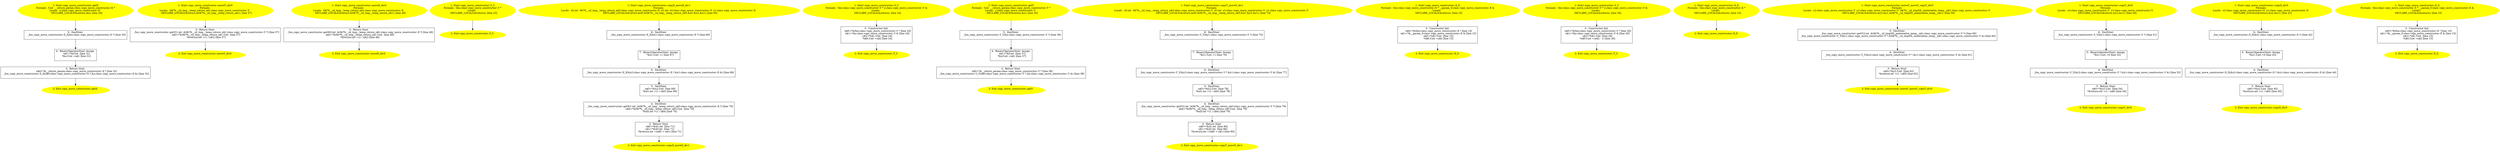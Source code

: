 /* @generated */
digraph iCFG {
"copy_move_constructor::getX{d41d8cd98f00b204e9800998ecf8427e_ZN21copy_move_constructor4getXEi}.00dad5067c368ba669fb710d5cb310c7_5" [label="5:  DeclStmt \n   _fun_copy_move_constructor::X_X(&x:class copy_move_constructor::X *) [line 30]\n " shape="box"]
	

	 "copy_move_constructor::getX{d41d8cd98f00b204e9800998ecf8427e_ZN21copy_move_constructor4getXEi}.00dad5067c368ba669fb710d5cb310c7_5" -> "copy_move_constructor::getX{d41d8cd98f00b204e9800998ecf8427e_ZN21copy_move_constructor4getXEi}.00dad5067c368ba669fb710d5cb310c7_4" ;
"copy_move_constructor::getX{d41d8cd98f00b204e9800998ecf8427e_ZN21copy_move_constructor4getXEi}.00dad5067c368ba669fb710d5cb310c7_4" [label="4:  BinaryOperatorStmt: Assign \n   n$1=*&f:int  [line 31]\n  *&x.f:int =n$1 [line 31]\n " shape="box"]
	

	 "copy_move_constructor::getX{d41d8cd98f00b204e9800998ecf8427e_ZN21copy_move_constructor4getXEi}.00dad5067c368ba669fb710d5cb310c7_4" -> "copy_move_constructor::getX{d41d8cd98f00b204e9800998ecf8427e_ZN21copy_move_constructor4getXEi}.00dad5067c368ba669fb710d5cb310c7_3" ;
"copy_move_constructor::getX{d41d8cd98f00b204e9800998ecf8427e_ZN21copy_move_constructor4getXEi}.00dad5067c368ba669fb710d5cb310c7_3" [label="3:  Return Stmt \n   n$0=*&__return_param:class copy_move_constructor::X * [line 32]\n  _fun_copy_move_constructor::X_X(n$0:class copy_move_constructor::X *,&x:class copy_move_constructor::X &) [line 32]\n " shape="box"]
	

	 "copy_move_constructor::getX{d41d8cd98f00b204e9800998ecf8427e_ZN21copy_move_constructor4getXEi}.00dad5067c368ba669fb710d5cb310c7_3" -> "copy_move_constructor::getX{d41d8cd98f00b204e9800998ecf8427e_ZN21copy_move_constructor4getXEi}.00dad5067c368ba669fb710d5cb310c7_2" ;
"copy_move_constructor::getX{d41d8cd98f00b204e9800998ecf8427e_ZN21copy_move_constructor4getXEi}.00dad5067c368ba669fb710d5cb310c7_2" [label="2: Exit copy_move_constructor::getX \n  " color=yellow style=filled]
	

"copy_move_constructor::getX{d41d8cd98f00b204e9800998ecf8427e_ZN21copy_move_constructor4getXEi}.00dad5067c368ba669fb710d5cb310c7_1" [label="1: Start copy_move_constructor::getX\nFormals:  f:int  __return_param:class copy_move_constructor::X *\nLocals:  x:class copy_move_constructor::X  \n   DECLARE_LOCALS(&return,&x); [line 29]\n " color=yellow style=filled]
	

	 "copy_move_constructor::getX{d41d8cd98f00b204e9800998ecf8427e_ZN21copy_move_constructor4getXEi}.00dad5067c368ba669fb710d5cb310c7_1" -> "copy_move_constructor::getX{d41d8cd98f00b204e9800998ecf8427e_ZN21copy_move_constructor4getXEi}.00dad5067c368ba669fb710d5cb310c7_5" ;
"copy_move_constructor::moveY_div0{d41d8cd98f00b204e9800998ecf8427e_ZN21copy_move_constructor10moveY_.7a545f412923a1583673932ecf1ee3f4_3" [label="3:  Return Stmt \n   _fun_copy_move_constructor::getY(1:int ,&0$?%__sil_tmp__temp_return_n$1:class copy_move_constructor::Y *) [line 57]\n  n$2=*&0$?%__sil_tmp__temp_return_n$1.f:int  [line 57]\n  *&return:int =(1 / n$2) [line 57]\n " shape="box"]
	

	 "copy_move_constructor::moveY_div0{d41d8cd98f00b204e9800998ecf8427e_ZN21copy_move_constructor10moveY_.7a545f412923a1583673932ecf1ee3f4_3" -> "copy_move_constructor::moveY_div0{d41d8cd98f00b204e9800998ecf8427e_ZN21copy_move_constructor10moveY_.7a545f412923a1583673932ecf1ee3f4_2" ;
"copy_move_constructor::moveY_div0{d41d8cd98f00b204e9800998ecf8427e_ZN21copy_move_constructor10moveY_.7a545f412923a1583673932ecf1ee3f4_2" [label="2: Exit copy_move_constructor::moveY_div0 \n  " color=yellow style=filled]
	

"copy_move_constructor::moveY_div0{d41d8cd98f00b204e9800998ecf8427e_ZN21copy_move_constructor10moveY_.7a545f412923a1583673932ecf1ee3f4_1" [label="1: Start copy_move_constructor::moveY_div0\nFormals: \nLocals:  0$?%__sil_tmp__temp_return_n$1:class copy_move_constructor::Y  \n   DECLARE_LOCALS(&return,&0$?%__sil_tmp__temp_return_n$1); [line 57]\n " color=yellow style=filled]
	

	 "copy_move_constructor::moveY_div0{d41d8cd98f00b204e9800998ecf8427e_ZN21copy_move_constructor10moveY_.7a545f412923a1583673932ecf1ee3f4_1" -> "copy_move_constructor::moveY_div0{d41d8cd98f00b204e9800998ecf8427e_ZN21copy_move_constructor10moveY_.7a545f412923a1583673932ecf1ee3f4_3" ;
"copy_move_constructor::moveX_div0{d41d8cd98f00b204e9800998ecf8427e_ZN21copy_move_constructor10moveX_.99c0b67eb8aef735644d369e52acdfba_3" [label="3:  Return Stmt \n   _fun_copy_move_constructor::getX(0:int ,&0$?%__sil_tmp__temp_return_n$1:class copy_move_constructor::X *) [line 48]\n  n$2=*&0$?%__sil_tmp__temp_return_n$1.f:int  [line 48]\n  *&return:int =(1 / n$2) [line 48]\n " shape="box"]
	

	 "copy_move_constructor::moveX_div0{d41d8cd98f00b204e9800998ecf8427e_ZN21copy_move_constructor10moveX_.99c0b67eb8aef735644d369e52acdfba_3" -> "copy_move_constructor::moveX_div0{d41d8cd98f00b204e9800998ecf8427e_ZN21copy_move_constructor10moveX_.99c0b67eb8aef735644d369e52acdfba_2" ;
"copy_move_constructor::moveX_div0{d41d8cd98f00b204e9800998ecf8427e_ZN21copy_move_constructor10moveX_.99c0b67eb8aef735644d369e52acdfba_2" [label="2: Exit copy_move_constructor::moveX_div0 \n  " color=yellow style=filled]
	

"copy_move_constructor::moveX_div0{d41d8cd98f00b204e9800998ecf8427e_ZN21copy_move_constructor10moveX_.99c0b67eb8aef735644d369e52acdfba_1" [label="1: Start copy_move_constructor::moveX_div0\nFormals: \nLocals:  0$?%__sil_tmp__temp_return_n$1:class copy_move_constructor::X  \n   DECLARE_LOCALS(&return,&0$?%__sil_tmp__temp_return_n$1); [line 48]\n " color=yellow style=filled]
	

	 "copy_move_constructor::moveX_div0{d41d8cd98f00b204e9800998ecf8427e_ZN21copy_move_constructor10moveX_.99c0b67eb8aef735644d369e52acdfba_1" -> "copy_move_constructor::moveX_div0{d41d8cd98f00b204e9800998ecf8427e_ZN21copy_move_constructor10moveX_.99c0b67eb8aef735644d369e52acdfba_3" ;
"copy_move_constructor::Y_Y{_ZN21copy_move_constructor1YC1Ev}.eee3477952b6b0c121f13c26764fcc89_2" [label="2: Exit copy_move_constructor::Y_Y \n  " color=yellow style=filled]
	

"copy_move_constructor::Y_Y{_ZN21copy_move_constructor1YC1Ev}.eee3477952b6b0c121f13c26764fcc89_1" [label="1: Start copy_move_constructor::Y_Y\nFormals:  this:class copy_move_constructor::Y *\nLocals:  \n   DECLARE_LOCALS(&return); [line 23]\n " color=yellow style=filled]
	

	 "copy_move_constructor::Y_Y{_ZN21copy_move_constructor1YC1Ev}.eee3477952b6b0c121f13c26764fcc89_1" -> "copy_move_constructor::Y_Y{_ZN21copy_move_constructor1YC1Ev}.eee3477952b6b0c121f13c26764fcc89_2" ;
"copy_move_constructor::copyX_moveX_div1{d41d8cd98f00b204e9800998ecf8427e_ZN21copy_move_constructor16.6818480c14ebda6d041f6ae3e2f2de73_8" [label="8:  DeclStmt \n   _fun_copy_move_constructor::X_X(&x1:class copy_move_constructor::X *) [line 66]\n " shape="box"]
	

	 "copy_move_constructor::copyX_moveX_div1{d41d8cd98f00b204e9800998ecf8427e_ZN21copy_move_constructor16.6818480c14ebda6d041f6ae3e2f2de73_8" -> "copy_move_constructor::copyX_moveX_div1{d41d8cd98f00b204e9800998ecf8427e_ZN21copy_move_constructor16.6818480c14ebda6d041f6ae3e2f2de73_7" ;
"copy_move_constructor::copyX_moveX_div1{d41d8cd98f00b204e9800998ecf8427e_ZN21copy_move_constructor16.6818480c14ebda6d041f6ae3e2f2de73_7" [label="7:  BinaryOperatorStmt: Assign \n   *&x1.f:int =1 [line 67]\n " shape="box"]
	

	 "copy_move_constructor::copyX_moveX_div1{d41d8cd98f00b204e9800998ecf8427e_ZN21copy_move_constructor16.6818480c14ebda6d041f6ae3e2f2de73_7" -> "copy_move_constructor::copyX_moveX_div1{d41d8cd98f00b204e9800998ecf8427e_ZN21copy_move_constructor16.6818480c14ebda6d041f6ae3e2f2de73_6" ;
"copy_move_constructor::copyX_moveX_div1{d41d8cd98f00b204e9800998ecf8427e_ZN21copy_move_constructor16.6818480c14ebda6d041f6ae3e2f2de73_6" [label="6:  DeclStmt \n   _fun_copy_move_constructor::X_X(&x2:class copy_move_constructor::X *,&x1:class copy_move_constructor::X &) [line 68]\n " shape="box"]
	

	 "copy_move_constructor::copyX_moveX_div1{d41d8cd98f00b204e9800998ecf8427e_ZN21copy_move_constructor16.6818480c14ebda6d041f6ae3e2f2de73_6" -> "copy_move_constructor::copyX_moveX_div1{d41d8cd98f00b204e9800998ecf8427e_ZN21copy_move_constructor16.6818480c14ebda6d041f6ae3e2f2de73_5" ;
"copy_move_constructor::copyX_moveX_div1{d41d8cd98f00b204e9800998ecf8427e_ZN21copy_move_constructor16.6818480c14ebda6d041f6ae3e2f2de73_5" [label="5:  DeclStmt \n   n$5=*&x2.f:int  [line 69]\n  *&d1:int =(1 / n$5) [line 69]\n " shape="box"]
	

	 "copy_move_constructor::copyX_moveX_div1{d41d8cd98f00b204e9800998ecf8427e_ZN21copy_move_constructor16.6818480c14ebda6d041f6ae3e2f2de73_5" -> "copy_move_constructor::copyX_moveX_div1{d41d8cd98f00b204e9800998ecf8427e_ZN21copy_move_constructor16.6818480c14ebda6d041f6ae3e2f2de73_4" ;
"copy_move_constructor::copyX_moveX_div1{d41d8cd98f00b204e9800998ecf8427e_ZN21copy_move_constructor16.6818480c14ebda6d041f6ae3e2f2de73_4" [label="4:  DeclStmt \n   _fun_copy_move_constructor::getX(1:int ,&0$?%__sil_tmp__temp_return_n$3:class copy_move_constructor::X *) [line 70]\n  n$4=*&0$?%__sil_tmp__temp_return_n$3.f:int  [line 70]\n  *&d2:int =(1 / n$4) [line 70]\n " shape="box"]
	

	 "copy_move_constructor::copyX_moveX_div1{d41d8cd98f00b204e9800998ecf8427e_ZN21copy_move_constructor16.6818480c14ebda6d041f6ae3e2f2de73_4" -> "copy_move_constructor::copyX_moveX_div1{d41d8cd98f00b204e9800998ecf8427e_ZN21copy_move_constructor16.6818480c14ebda6d041f6ae3e2f2de73_3" ;
"copy_move_constructor::copyX_moveX_div1{d41d8cd98f00b204e9800998ecf8427e_ZN21copy_move_constructor16.6818480c14ebda6d041f6ae3e2f2de73_3" [label="3:  Return Stmt \n   n$0=*&d1:int  [line 71]\n  n$1=*&d2:int  [line 71]\n  *&return:int =(n$0 + n$1) [line 71]\n " shape="box"]
	

	 "copy_move_constructor::copyX_moveX_div1{d41d8cd98f00b204e9800998ecf8427e_ZN21copy_move_constructor16.6818480c14ebda6d041f6ae3e2f2de73_3" -> "copy_move_constructor::copyX_moveX_div1{d41d8cd98f00b204e9800998ecf8427e_ZN21copy_move_constructor16.6818480c14ebda6d041f6ae3e2f2de73_2" ;
"copy_move_constructor::copyX_moveX_div1{d41d8cd98f00b204e9800998ecf8427e_ZN21copy_move_constructor16.6818480c14ebda6d041f6ae3e2f2de73_2" [label="2: Exit copy_move_constructor::copyX_moveX_div1 \n  " color=yellow style=filled]
	

"copy_move_constructor::copyX_moveX_div1{d41d8cd98f00b204e9800998ecf8427e_ZN21copy_move_constructor16.6818480c14ebda6d041f6ae3e2f2de73_1" [label="1: Start copy_move_constructor::copyX_moveX_div1\nFormals: \nLocals:  d2:int  0$?%__sil_tmp__temp_return_n$3:class copy_move_constructor::X  d1:int  x2:class copy_move_constructor::X  x1:class copy_move_constructor::X  \n   DECLARE_LOCALS(&return,&d2,&0$?%__sil_tmp__temp_return_n$3,&d1,&x2,&x1); [line 65]\n " color=yellow style=filled]
	

	 "copy_move_constructor::copyX_moveX_div1{d41d8cd98f00b204e9800998ecf8427e_ZN21copy_move_constructor16.6818480c14ebda6d041f6ae3e2f2de73_1" -> "copy_move_constructor::copyX_moveX_div1{d41d8cd98f00b204e9800998ecf8427e_ZN21copy_move_constructor16.6818480c14ebda6d041f6ae3e2f2de73_8" ;
"copy_move_constructor::Y_Y{_ZN21copy_move_constructor1YC1ERKS0_}.a1bb59feb4c97e47fb0df8989fc1ca51_3" [label="3:  Constructor Init \n   n$0=*&this:class copy_move_constructor::Y * [line 24]\n  n$1=*&y:class copy_move_constructor::Y & [line 24]\n  n$2=*n$1.f:int  [line 24]\n  *n$0.f:int =n$2 [line 24]\n " shape="box"]
	

	 "copy_move_constructor::Y_Y{_ZN21copy_move_constructor1YC1ERKS0_}.a1bb59feb4c97e47fb0df8989fc1ca51_3" -> "copy_move_constructor::Y_Y{_ZN21copy_move_constructor1YC1ERKS0_}.a1bb59feb4c97e47fb0df8989fc1ca51_2" ;
"copy_move_constructor::Y_Y{_ZN21copy_move_constructor1YC1ERKS0_}.a1bb59feb4c97e47fb0df8989fc1ca51_2" [label="2: Exit copy_move_constructor::Y_Y \n  " color=yellow style=filled]
	

"copy_move_constructor::Y_Y{_ZN21copy_move_constructor1YC1ERKS0_}.a1bb59feb4c97e47fb0df8989fc1ca51_1" [label="1: Start copy_move_constructor::Y_Y\nFormals:  this:class copy_move_constructor::Y * y:class copy_move_constructor::Y &\nLocals:  \n   DECLARE_LOCALS(&return); [line 24]\n " color=yellow style=filled]
	

	 "copy_move_constructor::Y_Y{_ZN21copy_move_constructor1YC1ERKS0_}.a1bb59feb4c97e47fb0df8989fc1ca51_1" -> "copy_move_constructor::Y_Y{_ZN21copy_move_constructor1YC1ERKS0_}.a1bb59feb4c97e47fb0df8989fc1ca51_3" ;
"copy_move_constructor::getY{d41d8cd98f00b204e9800998ecf8427e_ZN21copy_move_constructor4getYEi}.faf5e349d9e93a3fbe406ba124a7d736_5" [label="5:  DeclStmt \n   _fun_copy_move_constructor::Y_Y(&y:class copy_move_constructor::Y *) [line 36]\n " shape="box"]
	

	 "copy_move_constructor::getY{d41d8cd98f00b204e9800998ecf8427e_ZN21copy_move_constructor4getYEi}.faf5e349d9e93a3fbe406ba124a7d736_5" -> "copy_move_constructor::getY{d41d8cd98f00b204e9800998ecf8427e_ZN21copy_move_constructor4getYEi}.faf5e349d9e93a3fbe406ba124a7d736_4" ;
"copy_move_constructor::getY{d41d8cd98f00b204e9800998ecf8427e_ZN21copy_move_constructor4getYEi}.faf5e349d9e93a3fbe406ba124a7d736_4" [label="4:  BinaryOperatorStmt: Assign \n   n$1=*&f:int  [line 37]\n  *&y.f:int =n$1 [line 37]\n " shape="box"]
	

	 "copy_move_constructor::getY{d41d8cd98f00b204e9800998ecf8427e_ZN21copy_move_constructor4getYEi}.faf5e349d9e93a3fbe406ba124a7d736_4" -> "copy_move_constructor::getY{d41d8cd98f00b204e9800998ecf8427e_ZN21copy_move_constructor4getYEi}.faf5e349d9e93a3fbe406ba124a7d736_3" ;
"copy_move_constructor::getY{d41d8cd98f00b204e9800998ecf8427e_ZN21copy_move_constructor4getYEi}.faf5e349d9e93a3fbe406ba124a7d736_3" [label="3:  Return Stmt \n   n$0=*&__return_param:class copy_move_constructor::Y * [line 38]\n  _fun_copy_move_constructor::Y_Y(n$0:class copy_move_constructor::Y *,&y:class copy_move_constructor::Y &) [line 38]\n " shape="box"]
	

	 "copy_move_constructor::getY{d41d8cd98f00b204e9800998ecf8427e_ZN21copy_move_constructor4getYEi}.faf5e349d9e93a3fbe406ba124a7d736_3" -> "copy_move_constructor::getY{d41d8cd98f00b204e9800998ecf8427e_ZN21copy_move_constructor4getYEi}.faf5e349d9e93a3fbe406ba124a7d736_2" ;
"copy_move_constructor::getY{d41d8cd98f00b204e9800998ecf8427e_ZN21copy_move_constructor4getYEi}.faf5e349d9e93a3fbe406ba124a7d736_2" [label="2: Exit copy_move_constructor::getY \n  " color=yellow style=filled]
	

"copy_move_constructor::getY{d41d8cd98f00b204e9800998ecf8427e_ZN21copy_move_constructor4getYEi}.faf5e349d9e93a3fbe406ba124a7d736_1" [label="1: Start copy_move_constructor::getY\nFormals:  f:int  __return_param:class copy_move_constructor::Y *\nLocals:  y:class copy_move_constructor::Y  \n   DECLARE_LOCALS(&return,&y); [line 35]\n " color=yellow style=filled]
	

	 "copy_move_constructor::getY{d41d8cd98f00b204e9800998ecf8427e_ZN21copy_move_constructor4getYEi}.faf5e349d9e93a3fbe406ba124a7d736_1" -> "copy_move_constructor::getY{d41d8cd98f00b204e9800998ecf8427e_ZN21copy_move_constructor4getYEi}.faf5e349d9e93a3fbe406ba124a7d736_5" ;
"copy_move_constructor::copyY_moveY_div1{d41d8cd98f00b204e9800998ecf8427e_ZN21copy_move_constructor16.08592d3e50a2c3394f35cee31e9b17c2_8" [label="8:  DeclStmt \n   _fun_copy_move_constructor::Y_Y(&y1:class copy_move_constructor::Y *) [line 75]\n " shape="box"]
	

	 "copy_move_constructor::copyY_moveY_div1{d41d8cd98f00b204e9800998ecf8427e_ZN21copy_move_constructor16.08592d3e50a2c3394f35cee31e9b17c2_8" -> "copy_move_constructor::copyY_moveY_div1{d41d8cd98f00b204e9800998ecf8427e_ZN21copy_move_constructor16.08592d3e50a2c3394f35cee31e9b17c2_7" ;
"copy_move_constructor::copyY_moveY_div1{d41d8cd98f00b204e9800998ecf8427e_ZN21copy_move_constructor16.08592d3e50a2c3394f35cee31e9b17c2_7" [label="7:  BinaryOperatorStmt: Assign \n   *&y1.f:int =1 [line 76]\n " shape="box"]
	

	 "copy_move_constructor::copyY_moveY_div1{d41d8cd98f00b204e9800998ecf8427e_ZN21copy_move_constructor16.08592d3e50a2c3394f35cee31e9b17c2_7" -> "copy_move_constructor::copyY_moveY_div1{d41d8cd98f00b204e9800998ecf8427e_ZN21copy_move_constructor16.08592d3e50a2c3394f35cee31e9b17c2_6" ;
"copy_move_constructor::copyY_moveY_div1{d41d8cd98f00b204e9800998ecf8427e_ZN21copy_move_constructor16.08592d3e50a2c3394f35cee31e9b17c2_6" [label="6:  DeclStmt \n   _fun_copy_move_constructor::Y_Y(&y2:class copy_move_constructor::Y *,&y1:class copy_move_constructor::Y &) [line 77]\n " shape="box"]
	

	 "copy_move_constructor::copyY_moveY_div1{d41d8cd98f00b204e9800998ecf8427e_ZN21copy_move_constructor16.08592d3e50a2c3394f35cee31e9b17c2_6" -> "copy_move_constructor::copyY_moveY_div1{d41d8cd98f00b204e9800998ecf8427e_ZN21copy_move_constructor16.08592d3e50a2c3394f35cee31e9b17c2_5" ;
"copy_move_constructor::copyY_moveY_div1{d41d8cd98f00b204e9800998ecf8427e_ZN21copy_move_constructor16.08592d3e50a2c3394f35cee31e9b17c2_5" [label="5:  DeclStmt \n   n$5=*&y2.f:int  [line 78]\n  *&d1:int =(1 / n$5) [line 78]\n " shape="box"]
	

	 "copy_move_constructor::copyY_moveY_div1{d41d8cd98f00b204e9800998ecf8427e_ZN21copy_move_constructor16.08592d3e50a2c3394f35cee31e9b17c2_5" -> "copy_move_constructor::copyY_moveY_div1{d41d8cd98f00b204e9800998ecf8427e_ZN21copy_move_constructor16.08592d3e50a2c3394f35cee31e9b17c2_4" ;
"copy_move_constructor::copyY_moveY_div1{d41d8cd98f00b204e9800998ecf8427e_ZN21copy_move_constructor16.08592d3e50a2c3394f35cee31e9b17c2_4" [label="4:  DeclStmt \n   _fun_copy_move_constructor::getY(2:int ,&0$?%__sil_tmp__temp_return_n$3:class copy_move_constructor::Y *) [line 79]\n  n$4=*&0$?%__sil_tmp__temp_return_n$3.f:int  [line 79]\n  *&d2:int =(1 / n$4) [line 79]\n " shape="box"]
	

	 "copy_move_constructor::copyY_moveY_div1{d41d8cd98f00b204e9800998ecf8427e_ZN21copy_move_constructor16.08592d3e50a2c3394f35cee31e9b17c2_4" -> "copy_move_constructor::copyY_moveY_div1{d41d8cd98f00b204e9800998ecf8427e_ZN21copy_move_constructor16.08592d3e50a2c3394f35cee31e9b17c2_3" ;
"copy_move_constructor::copyY_moveY_div1{d41d8cd98f00b204e9800998ecf8427e_ZN21copy_move_constructor16.08592d3e50a2c3394f35cee31e9b17c2_3" [label="3:  Return Stmt \n   n$0=*&d1:int  [line 80]\n  n$1=*&d2:int  [line 80]\n  *&return:int =(n$0 + n$1) [line 80]\n " shape="box"]
	

	 "copy_move_constructor::copyY_moveY_div1{d41d8cd98f00b204e9800998ecf8427e_ZN21copy_move_constructor16.08592d3e50a2c3394f35cee31e9b17c2_3" -> "copy_move_constructor::copyY_moveY_div1{d41d8cd98f00b204e9800998ecf8427e_ZN21copy_move_constructor16.08592d3e50a2c3394f35cee31e9b17c2_2" ;
"copy_move_constructor::copyY_moveY_div1{d41d8cd98f00b204e9800998ecf8427e_ZN21copy_move_constructor16.08592d3e50a2c3394f35cee31e9b17c2_2" [label="2: Exit copy_move_constructor::copyY_moveY_div1 \n  " color=yellow style=filled]
	

"copy_move_constructor::copyY_moveY_div1{d41d8cd98f00b204e9800998ecf8427e_ZN21copy_move_constructor16.08592d3e50a2c3394f35cee31e9b17c2_1" [label="1: Start copy_move_constructor::copyY_moveY_div1\nFormals: \nLocals:  d2:int  0$?%__sil_tmp__temp_return_n$3:class copy_move_constructor::Y  d1:int  y2:class copy_move_constructor::Y  y1:class copy_move_constructor::Y  \n   DECLARE_LOCALS(&return,&d2,&0$?%__sil_tmp__temp_return_n$3,&d1,&y2,&y1); [line 74]\n " color=yellow style=filled]
	

	 "copy_move_constructor::copyY_moveY_div1{d41d8cd98f00b204e9800998ecf8427e_ZN21copy_move_constructor16.08592d3e50a2c3394f35cee31e9b17c2_1" -> "copy_move_constructor::copyY_moveY_div1{d41d8cd98f00b204e9800998ecf8427e_ZN21copy_move_constructor16.08592d3e50a2c3394f35cee31e9b17c2_8" ;
"copy_move_constructor::X_X{_ZN21copy_move_constructor1XC1ERKS0_}.938921af7dd4069cf40dd76f4a734a03_3" [label="3:  Constructor Init \n   n$0=*&this:class copy_move_constructor::X * [line 15]\n  n$1=*&__param_0:class copy_move_constructor::X & [line 15]\n  n$2=*n$1.f:int  [line 15]\n  *n$0.f:int =n$2 [line 15]\n " shape="box"]
	

	 "copy_move_constructor::X_X{_ZN21copy_move_constructor1XC1ERKS0_}.938921af7dd4069cf40dd76f4a734a03_3" -> "copy_move_constructor::X_X{_ZN21copy_move_constructor1XC1ERKS0_}.938921af7dd4069cf40dd76f4a734a03_2" ;
"copy_move_constructor::X_X{_ZN21copy_move_constructor1XC1ERKS0_}.938921af7dd4069cf40dd76f4a734a03_2" [label="2: Exit copy_move_constructor::X_X \n  " color=yellow style=filled]
	

"copy_move_constructor::X_X{_ZN21copy_move_constructor1XC1ERKS0_}.938921af7dd4069cf40dd76f4a734a03_1" [label="1: Start copy_move_constructor::X_X\nFormals:  this:class copy_move_constructor::X * __param_0:class copy_move_constructor::X &\nLocals:  \n   DECLARE_LOCALS(&return); [line 15]\n " color=yellow style=filled]
	

	 "copy_move_constructor::X_X{_ZN21copy_move_constructor1XC1ERKS0_}.938921af7dd4069cf40dd76f4a734a03_1" -> "copy_move_constructor::X_X{_ZN21copy_move_constructor1XC1ERKS0_}.938921af7dd4069cf40dd76f4a734a03_3" ;
"copy_move_constructor::Y_Y{_ZN21copy_move_constructor1YC1EOKS0_}.5f8ffb0efd14c4e2a52eda68cb73ab09_3" [label="3:  Constructor Init \n   n$0=*&this:class copy_move_constructor::Y * [line 26]\n  n$1=*&y:class copy_move_constructor::Y & [line 26]\n  n$2=*n$1.f:int  [line 26]\n  *n$0.f:int =(n$2 - 1) [line 26]\n " shape="box"]
	

	 "copy_move_constructor::Y_Y{_ZN21copy_move_constructor1YC1EOKS0_}.5f8ffb0efd14c4e2a52eda68cb73ab09_3" -> "copy_move_constructor::Y_Y{_ZN21copy_move_constructor1YC1EOKS0_}.5f8ffb0efd14c4e2a52eda68cb73ab09_2" ;
"copy_move_constructor::Y_Y{_ZN21copy_move_constructor1YC1EOKS0_}.5f8ffb0efd14c4e2a52eda68cb73ab09_2" [label="2: Exit copy_move_constructor::Y_Y \n  " color=yellow style=filled]
	

"copy_move_constructor::Y_Y{_ZN21copy_move_constructor1YC1EOKS0_}.5f8ffb0efd14c4e2a52eda68cb73ab09_1" [label="1: Start copy_move_constructor::Y_Y\nFormals:  this:class copy_move_constructor::Y * y:class copy_move_constructor::Y &\nLocals:  \n   DECLARE_LOCALS(&return); [line 26]\n " color=yellow style=filled]
	

	 "copy_move_constructor::Y_Y{_ZN21copy_move_constructor1YC1EOKS0_}.5f8ffb0efd14c4e2a52eda68cb73ab09_1" -> "copy_move_constructor::Y_Y{_ZN21copy_move_constructor1YC1EOKS0_}.5f8ffb0efd14c4e2a52eda68cb73ab09_3" ;
"copy_move_constructor::X_X{_ZN21copy_move_constructor1XC1Ev}.43eb711dd0840594dd55a622c469a871_2" [label="2: Exit copy_move_constructor::X_X \n  " color=yellow style=filled]
	

"copy_move_constructor::X_X{_ZN21copy_move_constructor1XC1Ev}.43eb711dd0840594dd55a622c469a871_1" [label="1: Start copy_move_constructor::X_X\nFormals:  this:class copy_move_constructor::X *\nLocals:  \n   DECLARE_LOCALS(&return); [line 15]\n " color=yellow style=filled]
	

	 "copy_move_constructor::X_X{_ZN21copy_move_constructor1XC1Ev}.43eb711dd0840594dd55a622c469a871_1" -> "copy_move_constructor::X_X{_ZN21copy_move_constructor1XC1Ev}.43eb711dd0840594dd55a622c469a871_2" ;
"copy_move_constructor::moveY_moveY_copyY_div0{d41d8cd98f00b204e9800998ecf8427e_ZN21copy_move_constru.ba708b806578d7e24a2491d7c12b501d_5" [label="5:  DeclStmt \n   _fun_copy_move_constructor::getY(2:int ,&0$?%__sil_tmpSIL_materialize_temp__n$1:class copy_move_constructor::Y *) [line 60]\n  _fun_copy_move_constructor::Y_Y(&y1:class copy_move_constructor::Y *,&0$?%__sil_tmpSIL_materialize_temp__n$1:class copy_move_constructor::Y &) [line 60]\n " shape="box"]
	

	 "copy_move_constructor::moveY_moveY_copyY_div0{d41d8cd98f00b204e9800998ecf8427e_ZN21copy_move_constru.ba708b806578d7e24a2491d7c12b501d_5" -> "copy_move_constructor::moveY_moveY_copyY_div0{d41d8cd98f00b204e9800998ecf8427e_ZN21copy_move_constru.ba708b806578d7e24a2491d7c12b501d_4" ;
"copy_move_constructor::moveY_moveY_copyY_div0{d41d8cd98f00b204e9800998ecf8427e_ZN21copy_move_constru.ba708b806578d7e24a2491d7c12b501d_4" [label="4:  DeclStmt \n   _fun_copy_move_constructor::Y_Y(&y2:class copy_move_constructor::Y *,&y1:class copy_move_constructor::Y &) [line 61]\n " shape="box"]
	

	 "copy_move_constructor::moveY_moveY_copyY_div0{d41d8cd98f00b204e9800998ecf8427e_ZN21copy_move_constru.ba708b806578d7e24a2491d7c12b501d_4" -> "copy_move_constructor::moveY_moveY_copyY_div0{d41d8cd98f00b204e9800998ecf8427e_ZN21copy_move_constru.ba708b806578d7e24a2491d7c12b501d_3" ;
"copy_move_constructor::moveY_moveY_copyY_div0{d41d8cd98f00b204e9800998ecf8427e_ZN21copy_move_constru.ba708b806578d7e24a2491d7c12b501d_3" [label="3:  Return Stmt \n   n$0=*&y2.f:int  [line 62]\n  *&return:int =(1 / n$0) [line 62]\n " shape="box"]
	

	 "copy_move_constructor::moveY_moveY_copyY_div0{d41d8cd98f00b204e9800998ecf8427e_ZN21copy_move_constru.ba708b806578d7e24a2491d7c12b501d_3" -> "copy_move_constructor::moveY_moveY_copyY_div0{d41d8cd98f00b204e9800998ecf8427e_ZN21copy_move_constru.ba708b806578d7e24a2491d7c12b501d_2" ;
"copy_move_constructor::moveY_moveY_copyY_div0{d41d8cd98f00b204e9800998ecf8427e_ZN21copy_move_constru.ba708b806578d7e24a2491d7c12b501d_2" [label="2: Exit copy_move_constructor::moveY_moveY_copyY_div0 \n  " color=yellow style=filled]
	

"copy_move_constructor::moveY_moveY_copyY_div0{d41d8cd98f00b204e9800998ecf8427e_ZN21copy_move_constru.ba708b806578d7e24a2491d7c12b501d_1" [label="1: Start copy_move_constructor::moveY_moveY_copyY_div0\nFormals: \nLocals:  y2:class copy_move_constructor::Y  y1:class copy_move_constructor::Y  0$?%__sil_tmpSIL_materialize_temp__n$1:class copy_move_constructor::Y  \n   DECLARE_LOCALS(&return,&y2,&y1,&0$?%__sil_tmpSIL_materialize_temp__n$1); [line 59]\n " color=yellow style=filled]
	

	 "copy_move_constructor::moveY_moveY_copyY_div0{d41d8cd98f00b204e9800998ecf8427e_ZN21copy_move_constru.ba708b806578d7e24a2491d7c12b501d_1" -> "copy_move_constructor::moveY_moveY_copyY_div0{d41d8cd98f00b204e9800998ecf8427e_ZN21copy_move_constru.ba708b806578d7e24a2491d7c12b501d_5" ;
"copy_move_constructor::copyY_div0{d41d8cd98f00b204e9800998ecf8427e_ZN21copy_move_constructor10copyY_.d07887baaf3056cca0765355546b4932_6" [label="6:  DeclStmt \n   _fun_copy_move_constructor::Y_Y(&y1:class copy_move_constructor::Y *) [line 51]\n " shape="box"]
	

	 "copy_move_constructor::copyY_div0{d41d8cd98f00b204e9800998ecf8427e_ZN21copy_move_constructor10copyY_.d07887baaf3056cca0765355546b4932_6" -> "copy_move_constructor::copyY_div0{d41d8cd98f00b204e9800998ecf8427e_ZN21copy_move_constructor10copyY_.d07887baaf3056cca0765355546b4932_5" ;
"copy_move_constructor::copyY_div0{d41d8cd98f00b204e9800998ecf8427e_ZN21copy_move_constructor10copyY_.d07887baaf3056cca0765355546b4932_5" [label="5:  BinaryOperatorStmt: Assign \n   *&y1.f:int =0 [line 52]\n " shape="box"]
	

	 "copy_move_constructor::copyY_div0{d41d8cd98f00b204e9800998ecf8427e_ZN21copy_move_constructor10copyY_.d07887baaf3056cca0765355546b4932_5" -> "copy_move_constructor::copyY_div0{d41d8cd98f00b204e9800998ecf8427e_ZN21copy_move_constructor10copyY_.d07887baaf3056cca0765355546b4932_4" ;
"copy_move_constructor::copyY_div0{d41d8cd98f00b204e9800998ecf8427e_ZN21copy_move_constructor10copyY_.d07887baaf3056cca0765355546b4932_4" [label="4:  DeclStmt \n   _fun_copy_move_constructor::Y_Y(&y2:class copy_move_constructor::Y *,&y1:class copy_move_constructor::Y &) [line 53]\n " shape="box"]
	

	 "copy_move_constructor::copyY_div0{d41d8cd98f00b204e9800998ecf8427e_ZN21copy_move_constructor10copyY_.d07887baaf3056cca0765355546b4932_4" -> "copy_move_constructor::copyY_div0{d41d8cd98f00b204e9800998ecf8427e_ZN21copy_move_constructor10copyY_.d07887baaf3056cca0765355546b4932_3" ;
"copy_move_constructor::copyY_div0{d41d8cd98f00b204e9800998ecf8427e_ZN21copy_move_constructor10copyY_.d07887baaf3056cca0765355546b4932_3" [label="3:  Return Stmt \n   n$0=*&y2.f:int  [line 54]\n  *&return:int =(1 / n$0) [line 54]\n " shape="box"]
	

	 "copy_move_constructor::copyY_div0{d41d8cd98f00b204e9800998ecf8427e_ZN21copy_move_constructor10copyY_.d07887baaf3056cca0765355546b4932_3" -> "copy_move_constructor::copyY_div0{d41d8cd98f00b204e9800998ecf8427e_ZN21copy_move_constructor10copyY_.d07887baaf3056cca0765355546b4932_2" ;
"copy_move_constructor::copyY_div0{d41d8cd98f00b204e9800998ecf8427e_ZN21copy_move_constructor10copyY_.d07887baaf3056cca0765355546b4932_2" [label="2: Exit copy_move_constructor::copyY_div0 \n  " color=yellow style=filled]
	

"copy_move_constructor::copyY_div0{d41d8cd98f00b204e9800998ecf8427e_ZN21copy_move_constructor10copyY_.d07887baaf3056cca0765355546b4932_1" [label="1: Start copy_move_constructor::copyY_div0\nFormals: \nLocals:  y2:class copy_move_constructor::Y  y1:class copy_move_constructor::Y  \n   DECLARE_LOCALS(&return,&y2,&y1); [line 50]\n " color=yellow style=filled]
	

	 "copy_move_constructor::copyY_div0{d41d8cd98f00b204e9800998ecf8427e_ZN21copy_move_constructor10copyY_.d07887baaf3056cca0765355546b4932_1" -> "copy_move_constructor::copyY_div0{d41d8cd98f00b204e9800998ecf8427e_ZN21copy_move_constructor10copyY_.d07887baaf3056cca0765355546b4932_6" ;
"copy_move_constructor::copyX_div0{d41d8cd98f00b204e9800998ecf8427e_ZN21copy_move_constructor10copyX_.8590b792825912e946d4f6a87a5a554c_6" [label="6:  DeclStmt \n   _fun_copy_move_constructor::X_X(&x1:class copy_move_constructor::X *) [line 42]\n " shape="box"]
	

	 "copy_move_constructor::copyX_div0{d41d8cd98f00b204e9800998ecf8427e_ZN21copy_move_constructor10copyX_.8590b792825912e946d4f6a87a5a554c_6" -> "copy_move_constructor::copyX_div0{d41d8cd98f00b204e9800998ecf8427e_ZN21copy_move_constructor10copyX_.8590b792825912e946d4f6a87a5a554c_5" ;
"copy_move_constructor::copyX_div0{d41d8cd98f00b204e9800998ecf8427e_ZN21copy_move_constructor10copyX_.8590b792825912e946d4f6a87a5a554c_5" [label="5:  BinaryOperatorStmt: Assign \n   *&x1.f:int =0 [line 43]\n " shape="box"]
	

	 "copy_move_constructor::copyX_div0{d41d8cd98f00b204e9800998ecf8427e_ZN21copy_move_constructor10copyX_.8590b792825912e946d4f6a87a5a554c_5" -> "copy_move_constructor::copyX_div0{d41d8cd98f00b204e9800998ecf8427e_ZN21copy_move_constructor10copyX_.8590b792825912e946d4f6a87a5a554c_4" ;
"copy_move_constructor::copyX_div0{d41d8cd98f00b204e9800998ecf8427e_ZN21copy_move_constructor10copyX_.8590b792825912e946d4f6a87a5a554c_4" [label="4:  DeclStmt \n   _fun_copy_move_constructor::X_X(&x2:class copy_move_constructor::X *,&x1:class copy_move_constructor::X &) [line 44]\n " shape="box"]
	

	 "copy_move_constructor::copyX_div0{d41d8cd98f00b204e9800998ecf8427e_ZN21copy_move_constructor10copyX_.8590b792825912e946d4f6a87a5a554c_4" -> "copy_move_constructor::copyX_div0{d41d8cd98f00b204e9800998ecf8427e_ZN21copy_move_constructor10copyX_.8590b792825912e946d4f6a87a5a554c_3" ;
"copy_move_constructor::copyX_div0{d41d8cd98f00b204e9800998ecf8427e_ZN21copy_move_constructor10copyX_.8590b792825912e946d4f6a87a5a554c_3" [label="3:  Return Stmt \n   n$0=*&x2.f:int  [line 45]\n  *&return:int =(1 / n$0) [line 45]\n " shape="box"]
	

	 "copy_move_constructor::copyX_div0{d41d8cd98f00b204e9800998ecf8427e_ZN21copy_move_constructor10copyX_.8590b792825912e946d4f6a87a5a554c_3" -> "copy_move_constructor::copyX_div0{d41d8cd98f00b204e9800998ecf8427e_ZN21copy_move_constructor10copyX_.8590b792825912e946d4f6a87a5a554c_2" ;
"copy_move_constructor::copyX_div0{d41d8cd98f00b204e9800998ecf8427e_ZN21copy_move_constructor10copyX_.8590b792825912e946d4f6a87a5a554c_2" [label="2: Exit copy_move_constructor::copyX_div0 \n  " color=yellow style=filled]
	

"copy_move_constructor::copyX_div0{d41d8cd98f00b204e9800998ecf8427e_ZN21copy_move_constructor10copyX_.8590b792825912e946d4f6a87a5a554c_1" [label="1: Start copy_move_constructor::copyX_div0\nFormals: \nLocals:  x2:class copy_move_constructor::X  x1:class copy_move_constructor::X  \n   DECLARE_LOCALS(&return,&x2,&x1); [line 41]\n " color=yellow style=filled]
	

	 "copy_move_constructor::copyX_div0{d41d8cd98f00b204e9800998ecf8427e_ZN21copy_move_constructor10copyX_.8590b792825912e946d4f6a87a5a554c_1" -> "copy_move_constructor::copyX_div0{d41d8cd98f00b204e9800998ecf8427e_ZN21copy_move_constructor10copyX_.8590b792825912e946d4f6a87a5a554c_6" ;
"copy_move_constructor::X_X{_ZN21copy_move_constructor1XC1EOS0_}.e24ff40e22addf38aee51c3eff30d413_3" [label="3:  Constructor Init \n   n$0=*&this:class copy_move_constructor::X * [line 15]\n  n$1=*&__param_0:class copy_move_constructor::X & [line 15]\n  n$2=*n$1.f:int  [line 15]\n  *n$0.f:int =n$2 [line 15]\n " shape="box"]
	

	 "copy_move_constructor::X_X{_ZN21copy_move_constructor1XC1EOS0_}.e24ff40e22addf38aee51c3eff30d413_3" -> "copy_move_constructor::X_X{_ZN21copy_move_constructor1XC1EOS0_}.e24ff40e22addf38aee51c3eff30d413_2" ;
"copy_move_constructor::X_X{_ZN21copy_move_constructor1XC1EOS0_}.e24ff40e22addf38aee51c3eff30d413_2" [label="2: Exit copy_move_constructor::X_X \n  " color=yellow style=filled]
	

"copy_move_constructor::X_X{_ZN21copy_move_constructor1XC1EOS0_}.e24ff40e22addf38aee51c3eff30d413_1" [label="1: Start copy_move_constructor::X_X\nFormals:  this:class copy_move_constructor::X * __param_0:class copy_move_constructor::X &\nLocals:  \n   DECLARE_LOCALS(&return); [line 15]\n " color=yellow style=filled]
	

	 "copy_move_constructor::X_X{_ZN21copy_move_constructor1XC1EOS0_}.e24ff40e22addf38aee51c3eff30d413_1" -> "copy_move_constructor::X_X{_ZN21copy_move_constructor1XC1EOS0_}.e24ff40e22addf38aee51c3eff30d413_3" ;
}
